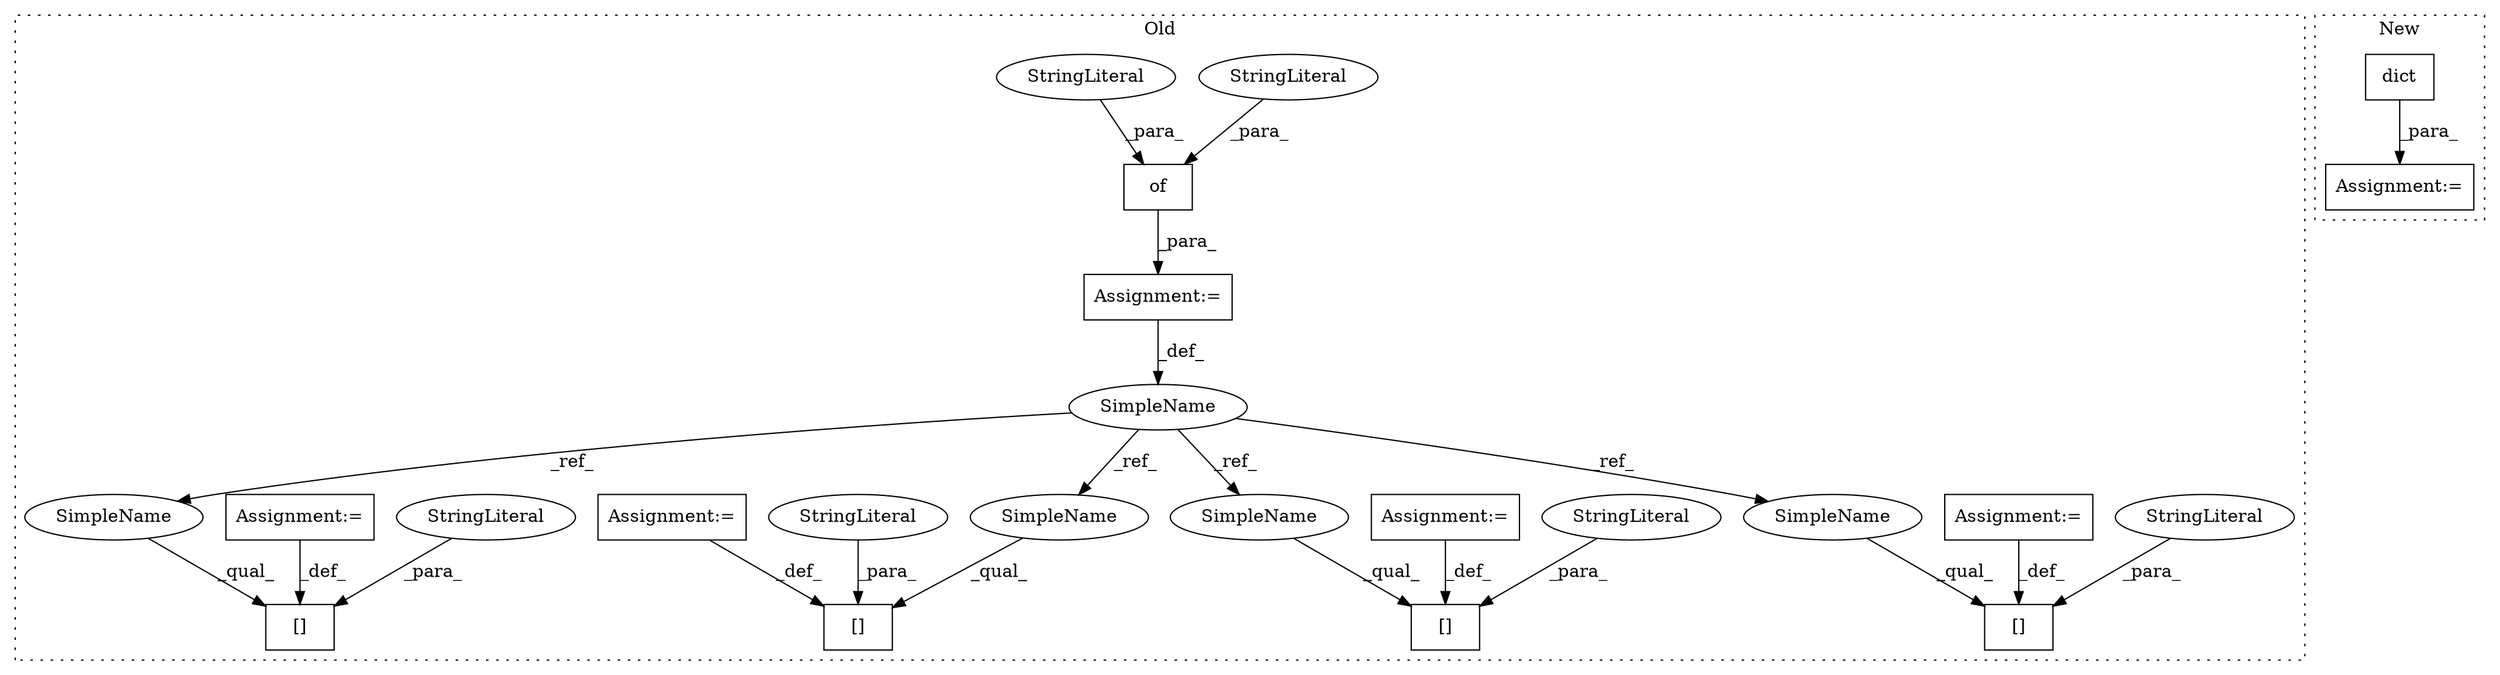 digraph G {
subgraph cluster0 {
1 [label="[]" a="2" s="28189,28201" l="7,1" shape="box"];
3 [label="StringLiteral" a="45" s="28196" l="5" shape="ellipse"];
5 [label="Assignment:=" a="7" s="27126" l="1" shape="box"];
6 [label="[]" a="2" s="28041,28053" l="7,1" shape="box"];
7 [label="SimpleName" a="42" s="27120" l="6" shape="ellipse"];
8 [label="StringLiteral" a="45" s="28048" l="5" shape="ellipse"];
9 [label="Assignment:=" a="7" s="28054" l="1" shape="box"];
10 [label="Assignment:=" a="7" s="28202" l="1" shape="box"];
11 [label="of" a="32" s="27131,27181" l="3,1" shape="box"];
12 [label="[]" a="2" s="27476,27488" l="7,1" shape="box"];
13 [label="StringLiteral" a="45" s="27483" l="5" shape="ellipse"];
14 [label="Assignment:=" a="7" s="27489" l="1" shape="box"];
15 [label="[]" a="2" s="27678,27690" l="7,1" shape="box"];
16 [label="StringLiteral" a="45" s="27685" l="5" shape="ellipse"];
17 [label="StringLiteral" a="45" s="27161" l="4" shape="ellipse"];
18 [label="StringLiteral" a="45" s="27171" l="5" shape="ellipse"];
19 [label="Assignment:=" a="7" s="27691" l="1" shape="box"];
20 [label="SimpleName" a="42" s="27678" l="6" shape="ellipse"];
21 [label="SimpleName" a="42" s="28189" l="6" shape="ellipse"];
22 [label="SimpleName" a="42" s="28041" l="6" shape="ellipse"];
23 [label="SimpleName" a="42" s="27476" l="6" shape="ellipse"];
label = "Old";
style="dotted";
}
subgraph cluster1 {
2 [label="dict" a="32" s="27105" l="6" shape="box"];
4 [label="Assignment:=" a="7" s="27104" l="1" shape="box"];
label = "New";
style="dotted";
}
2 -> 4 [label="_para_"];
3 -> 1 [label="_para_"];
5 -> 7 [label="_def_"];
7 -> 21 [label="_ref_"];
7 -> 20 [label="_ref_"];
7 -> 22 [label="_ref_"];
7 -> 23 [label="_ref_"];
8 -> 6 [label="_para_"];
9 -> 6 [label="_def_"];
10 -> 1 [label="_def_"];
11 -> 5 [label="_para_"];
13 -> 12 [label="_para_"];
14 -> 12 [label="_def_"];
16 -> 15 [label="_para_"];
17 -> 11 [label="_para_"];
18 -> 11 [label="_para_"];
19 -> 15 [label="_def_"];
20 -> 15 [label="_qual_"];
21 -> 1 [label="_qual_"];
22 -> 6 [label="_qual_"];
23 -> 12 [label="_qual_"];
}
